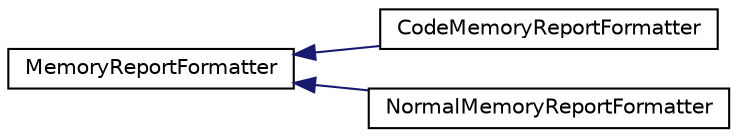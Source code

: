 digraph "Graphical Class Hierarchy"
{
 // LATEX_PDF_SIZE
  edge [fontname="Helvetica",fontsize="10",labelfontname="Helvetica",labelfontsize="10"];
  node [fontname="Helvetica",fontsize="10",shape=record];
  rankdir="LR";
  Node0 [label="MemoryReportFormatter",height=0.2,width=0.4,color="black", fillcolor="white", style="filled",URL="$classMemoryReportFormatter.html",tooltip=" "];
  Node0 -> Node1 [dir="back",color="midnightblue",fontsize="10",style="solid",fontname="Helvetica"];
  Node1 [label="CodeMemoryReportFormatter",height=0.2,width=0.4,color="black", fillcolor="white", style="filled",URL="$classCodeMemoryReportFormatter.html",tooltip=" "];
  Node0 -> Node2 [dir="back",color="midnightblue",fontsize="10",style="solid",fontname="Helvetica"];
  Node2 [label="NormalMemoryReportFormatter",height=0.2,width=0.4,color="black", fillcolor="white", style="filled",URL="$classNormalMemoryReportFormatter.html",tooltip=" "];
}
